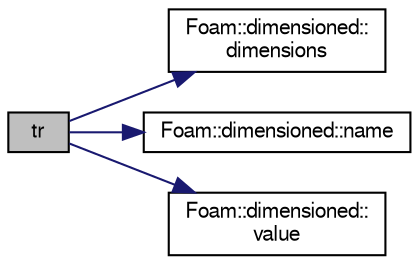 digraph "tr"
{
  bgcolor="transparent";
  edge [fontname="FreeSans",fontsize="10",labelfontname="FreeSans",labelfontsize="10"];
  node [fontname="FreeSans",fontsize="10",shape=record];
  rankdir="LR";
  Node39561 [label="tr",height=0.2,width=0.4,color="black", fillcolor="grey75", style="filled", fontcolor="black"];
  Node39561 -> Node39562 [color="midnightblue",fontsize="10",style="solid",fontname="FreeSans"];
  Node39562 [label="Foam::dimensioned::\ldimensions",height=0.2,width=0.4,color="black",URL="$a26366.html#a512673c2674ca2d38885f1bb5f6994fb",tooltip="Return const reference to dimensions. "];
  Node39561 -> Node39563 [color="midnightblue",fontsize="10",style="solid",fontname="FreeSans"];
  Node39563 [label="Foam::dimensioned::name",height=0.2,width=0.4,color="black",URL="$a26366.html#ade4113569ef0db70665fded275a5e38e",tooltip="Return const reference to name. "];
  Node39561 -> Node39564 [color="midnightblue",fontsize="10",style="solid",fontname="FreeSans"];
  Node39564 [label="Foam::dimensioned::\lvalue",height=0.2,width=0.4,color="black",URL="$a26366.html#a7948200a26c85fc3a83ffa510a91d668",tooltip="Return const reference to value. "];
}
